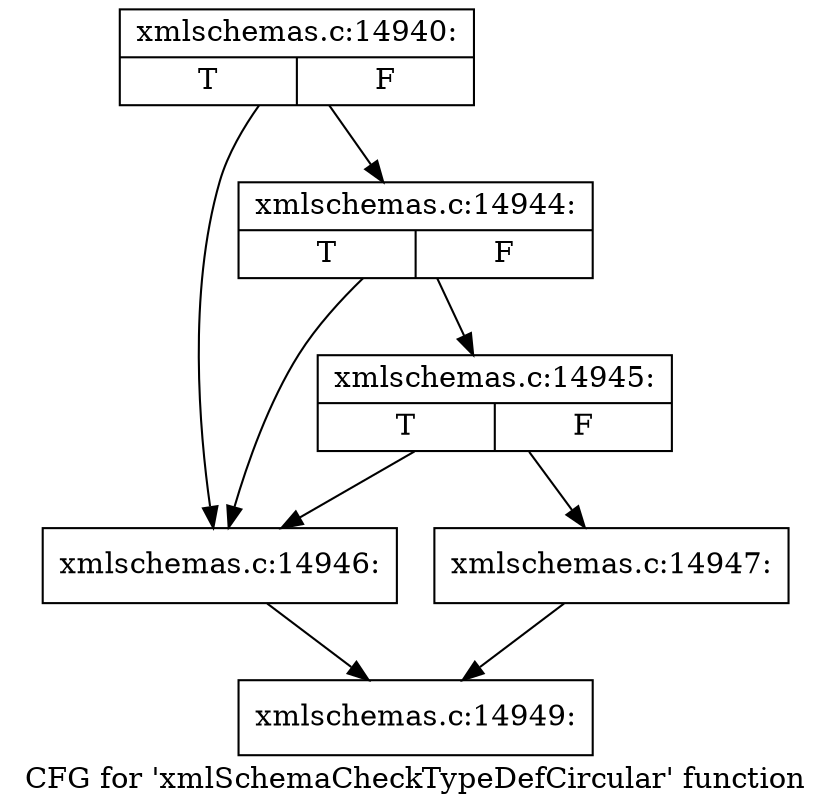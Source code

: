 digraph "CFG for 'xmlSchemaCheckTypeDefCircular' function" {
	label="CFG for 'xmlSchemaCheckTypeDefCircular' function";

	Node0x50c5470 [shape=record,label="{xmlschemas.c:14940:|{<s0>T|<s1>F}}"];
	Node0x50c5470 -> Node0x50c40f0;
	Node0x50c5470 -> Node0x50c4210;
	Node0x50c4210 [shape=record,label="{xmlschemas.c:14944:|{<s0>T|<s1>F}}"];
	Node0x50c4210 -> Node0x50c40f0;
	Node0x50c4210 -> Node0x50c4190;
	Node0x50c4190 [shape=record,label="{xmlschemas.c:14945:|{<s0>T|<s1>F}}"];
	Node0x50c4190 -> Node0x50c40f0;
	Node0x50c4190 -> Node0x50c4140;
	Node0x50c40f0 [shape=record,label="{xmlschemas.c:14946:}"];
	Node0x50c40f0 -> Node0x50c5f20;
	Node0x50c4140 [shape=record,label="{xmlschemas.c:14947:}"];
	Node0x50c4140 -> Node0x50c5f20;
	Node0x50c5f20 [shape=record,label="{xmlschemas.c:14949:}"];
}
